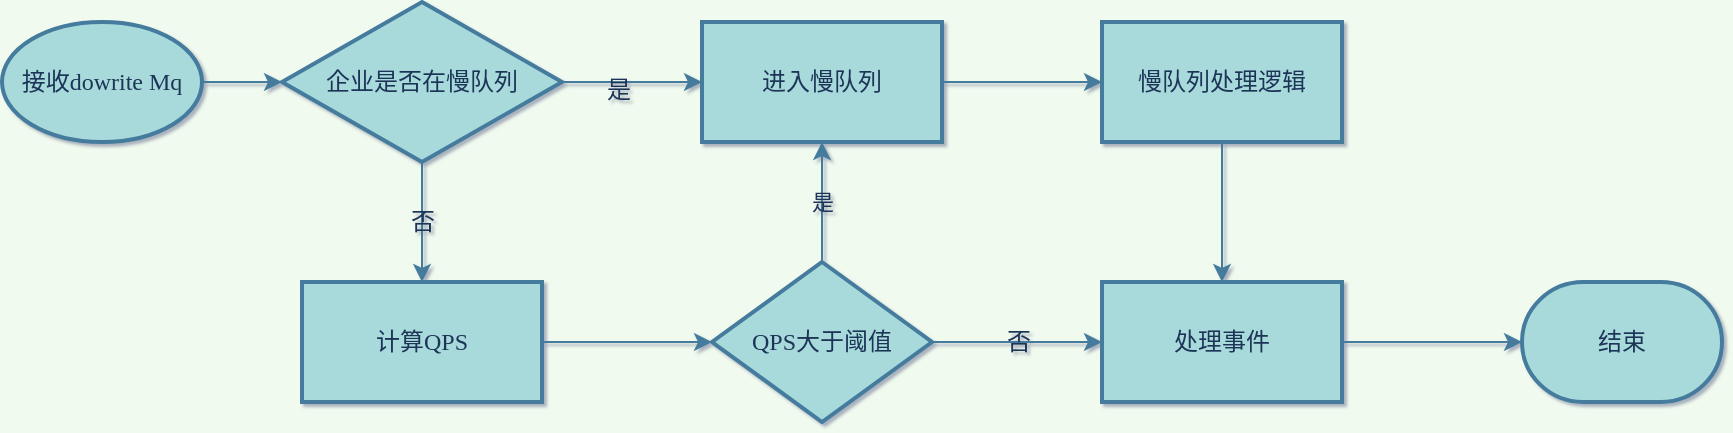 <mxfile version="14.4.7" type="github">
  <diagram name="Page-1" id="74e2e168-ea6b-b213-b513-2b3c1d86103e">
    <mxGraphModel dx="1422" dy="762" grid="1" gridSize="10" guides="1" tooltips="1" connect="1" arrows="1" fold="1" page="1" pageScale="1" pageWidth="1100" pageHeight="850" background="#F1FAEE" math="0" shadow="1">
      <root>
        <mxCell id="0" />
        <mxCell id="1" parent="0" />
        <mxCell id="FQUA202XEOmudpFLJ6TM-20" value="" style="edgeStyle=orthogonalEdgeStyle;orthogonalLoop=1;jettySize=auto;html=1;shadow=0;fontFamily=宋体;fontSize=12;fontColor=#1D3557;labelBackgroundColor=none;strokeColor=#457B9D;curved=1;" edge="1" parent="1" source="FQUA202XEOmudpFLJ6TM-1" target="FQUA202XEOmudpFLJ6TM-19">
          <mxGeometry relative="1" as="geometry" />
        </mxCell>
        <mxCell id="FQUA202XEOmudpFLJ6TM-1" value="接收dowrite Mq" style="strokeWidth=2;html=1;shape=mxgraph.flowchart.start_1;whiteSpace=wrap;fontFamily=宋体;fontSize=12;align=center;strokeColor=#457B9D;fillColor=#A8DADC;shadow=0;fontColor=#1D3557;labelBackgroundColor=none;" vertex="1" parent="1">
          <mxGeometry x="20" y="30" width="100" height="60" as="geometry" />
        </mxCell>
        <mxCell id="FQUA202XEOmudpFLJ6TM-5" value="" style="edgeStyle=orthogonalEdgeStyle;orthogonalLoop=1;jettySize=auto;html=1;shadow=0;fontFamily=宋体;fontSize=12;fontColor=#1D3557;labelBackgroundColor=none;strokeColor=#457B9D;curved=1;" edge="1" parent="1" source="FQUA202XEOmudpFLJ6TM-2" target="FQUA202XEOmudpFLJ6TM-4">
          <mxGeometry relative="1" as="geometry" />
        </mxCell>
        <mxCell id="FQUA202XEOmudpFLJ6TM-2" value="计算QPS" style="whiteSpace=wrap;html=1;strokeWidth=2;shadow=0;fontFamily=宋体;fontSize=12;fontColor=#1D3557;labelBackgroundColor=none;fillColor=#A8DADC;strokeColor=#457B9D;" vertex="1" parent="1">
          <mxGeometry x="170" y="160" width="120" height="60" as="geometry" />
        </mxCell>
        <mxCell id="FQUA202XEOmudpFLJ6TM-11" value="否" style="edgeStyle=orthogonalEdgeStyle;orthogonalLoop=1;jettySize=auto;html=1;shadow=0;fontFamily=宋体;fontSize=12;fontColor=#1D3557;labelBackgroundColor=none;strokeColor=#457B9D;curved=1;" edge="1" parent="1" source="FQUA202XEOmudpFLJ6TM-4" target="FQUA202XEOmudpFLJ6TM-10">
          <mxGeometry relative="1" as="geometry" />
        </mxCell>
        <mxCell id="FQUA202XEOmudpFLJ6TM-25" value="是" style="edgeStyle=orthogonalEdgeStyle;rounded=0;orthogonalLoop=1;jettySize=auto;html=1;labelBackgroundColor=none;fontColor=#1D3557;strokeColor=#457B9D;curved=1;" edge="1" parent="1">
          <mxGeometry relative="1" as="geometry">
            <mxPoint x="430" y="150" as="sourcePoint" />
            <mxPoint x="430" y="90" as="targetPoint" />
          </mxGeometry>
        </mxCell>
        <mxCell id="FQUA202XEOmudpFLJ6TM-4" value="QPS大于阈值" style="rhombus;whiteSpace=wrap;html=1;strokeWidth=2;shadow=0;fontFamily=宋体;fontSize=12;fontColor=#1D3557;labelBackgroundColor=none;fillColor=#A8DADC;strokeColor=#457B9D;" vertex="1" parent="1">
          <mxGeometry x="375" y="150" width="110" height="80" as="geometry" />
        </mxCell>
        <mxCell id="FQUA202XEOmudpFLJ6TM-9" value="" style="edgeStyle=orthogonalEdgeStyle;orthogonalLoop=1;jettySize=auto;html=1;shadow=0;fontFamily=宋体;fontSize=12;fontColor=#1D3557;labelBackgroundColor=none;strokeColor=#457B9D;curved=1;" edge="1" parent="1" source="FQUA202XEOmudpFLJ6TM-6" target="FQUA202XEOmudpFLJ6TM-8">
          <mxGeometry relative="1" as="geometry" />
        </mxCell>
        <mxCell id="FQUA202XEOmudpFLJ6TM-6" value="进入慢队列" style="whiteSpace=wrap;html=1;strokeWidth=2;shadow=0;fontFamily=宋体;fontSize=12;fontColor=#1D3557;labelBackgroundColor=none;fillColor=#A8DADC;strokeColor=#457B9D;" vertex="1" parent="1">
          <mxGeometry x="370" y="30" width="120" height="60" as="geometry" />
        </mxCell>
        <mxCell id="FQUA202XEOmudpFLJ6TM-24" value="" style="edgeStyle=orthogonalEdgeStyle;orthogonalLoop=1;jettySize=auto;html=1;shadow=0;fontFamily=宋体;fontSize=12;fontColor=#1D3557;labelBackgroundColor=none;strokeColor=#457B9D;curved=1;" edge="1" parent="1" source="FQUA202XEOmudpFLJ6TM-8" target="FQUA202XEOmudpFLJ6TM-10">
          <mxGeometry relative="1" as="geometry" />
        </mxCell>
        <mxCell id="FQUA202XEOmudpFLJ6TM-8" value="慢队列处理逻辑" style="whiteSpace=wrap;html=1;strokeWidth=2;shadow=0;fontFamily=宋体;fontSize=12;fontColor=#1D3557;labelBackgroundColor=none;fillColor=#A8DADC;strokeColor=#457B9D;" vertex="1" parent="1">
          <mxGeometry x="570" y="30" width="120" height="60" as="geometry" />
        </mxCell>
        <mxCell id="FQUA202XEOmudpFLJ6TM-16" value="" style="edgeStyle=orthogonalEdgeStyle;orthogonalLoop=1;jettySize=auto;html=1;shadow=0;fontFamily=宋体;fontSize=12;fontColor=#1D3557;labelBackgroundColor=none;strokeColor=#457B9D;curved=1;" edge="1" parent="1" source="FQUA202XEOmudpFLJ6TM-10" target="FQUA202XEOmudpFLJ6TM-15">
          <mxGeometry relative="1" as="geometry" />
        </mxCell>
        <mxCell id="FQUA202XEOmudpFLJ6TM-10" value="处理事件" style="whiteSpace=wrap;html=1;strokeWidth=2;shadow=0;fontFamily=宋体;fontSize=12;fontColor=#1D3557;labelBackgroundColor=none;fillColor=#A8DADC;strokeColor=#457B9D;" vertex="1" parent="1">
          <mxGeometry x="570" y="160" width="120" height="60" as="geometry" />
        </mxCell>
        <mxCell id="FQUA202XEOmudpFLJ6TM-15" value="结束" style="strokeWidth=2;html=1;shape=mxgraph.flowchart.terminator;whiteSpace=wrap;shadow=0;fontFamily=宋体;fontSize=12;fontColor=#1D3557;labelBackgroundColor=none;fillColor=#A8DADC;strokeColor=#457B9D;" vertex="1" parent="1">
          <mxGeometry x="780" y="160" width="100" height="60" as="geometry" />
        </mxCell>
        <mxCell id="FQUA202XEOmudpFLJ6TM-21" value="否" style="edgeStyle=orthogonalEdgeStyle;orthogonalLoop=1;jettySize=auto;html=1;shadow=0;fontFamily=宋体;fontSize=12;fontColor=#1D3557;labelBackgroundColor=none;strokeColor=#457B9D;curved=1;" edge="1" parent="1" source="FQUA202XEOmudpFLJ6TM-19" target="FQUA202XEOmudpFLJ6TM-2">
          <mxGeometry relative="1" as="geometry" />
        </mxCell>
        <mxCell id="FQUA202XEOmudpFLJ6TM-22" style="edgeStyle=orthogonalEdgeStyle;orthogonalLoop=1;jettySize=auto;html=1;exitX=1;exitY=0.5;exitDx=0;exitDy=0;entryX=0;entryY=0.5;entryDx=0;entryDy=0;shadow=0;fontFamily=宋体;fontSize=12;fontColor=#1D3557;labelBackgroundColor=none;strokeColor=#457B9D;curved=1;" edge="1" parent="1" source="FQUA202XEOmudpFLJ6TM-19" target="FQUA202XEOmudpFLJ6TM-6">
          <mxGeometry relative="1" as="geometry" />
        </mxCell>
        <mxCell id="FQUA202XEOmudpFLJ6TM-23" value="是" style="edgeLabel;html=1;align=center;verticalAlign=middle;resizable=0;points=[];fontSize=12;fontFamily=宋体;fontColor=#1D3557;labelBackgroundColor=none;" vertex="1" connectable="0" parent="FQUA202XEOmudpFLJ6TM-22">
          <mxGeometry x="-0.22" y="-4" relative="1" as="geometry">
            <mxPoint as="offset" />
          </mxGeometry>
        </mxCell>
        <mxCell id="FQUA202XEOmudpFLJ6TM-19" value="企业是否在慢队列" style="rhombus;whiteSpace=wrap;html=1;shadow=0;fontFamily=宋体;strokeWidth=2;fontColor=#1D3557;labelBackgroundColor=none;fillColor=#A8DADC;strokeColor=#457B9D;" vertex="1" parent="1">
          <mxGeometry x="160" y="20" width="140" height="80" as="geometry" />
        </mxCell>
      </root>
    </mxGraphModel>
  </diagram>
</mxfile>
